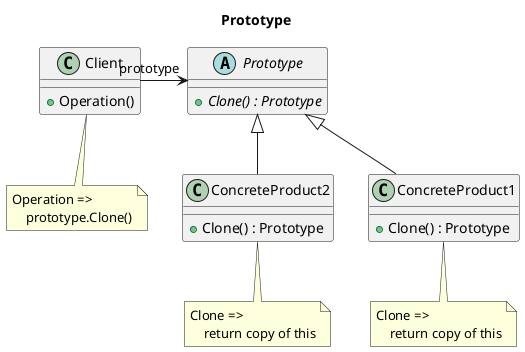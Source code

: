 @startuml
title Prototype

class Client {
    + Operation()
}
note bottom
    Operation => 
        prototype.Clone()
end note


abstract Prototype {
    + {abstract} Clone() : Prototype
}

ConcreteProduct1 -up-|> Prototype
class ConcreteProduct1 {
    + Clone() : Prototype
}
note bottom
    Clone => 
        return copy of this
end note

ConcreteProduct2 -up-|> Prototype
class ConcreteProduct2 {
    + Clone() : Prototype
}
note bottom
    Clone => 
        return copy of this
end note


'relations
Client "prototype" -ri-> Prototype


@enduml